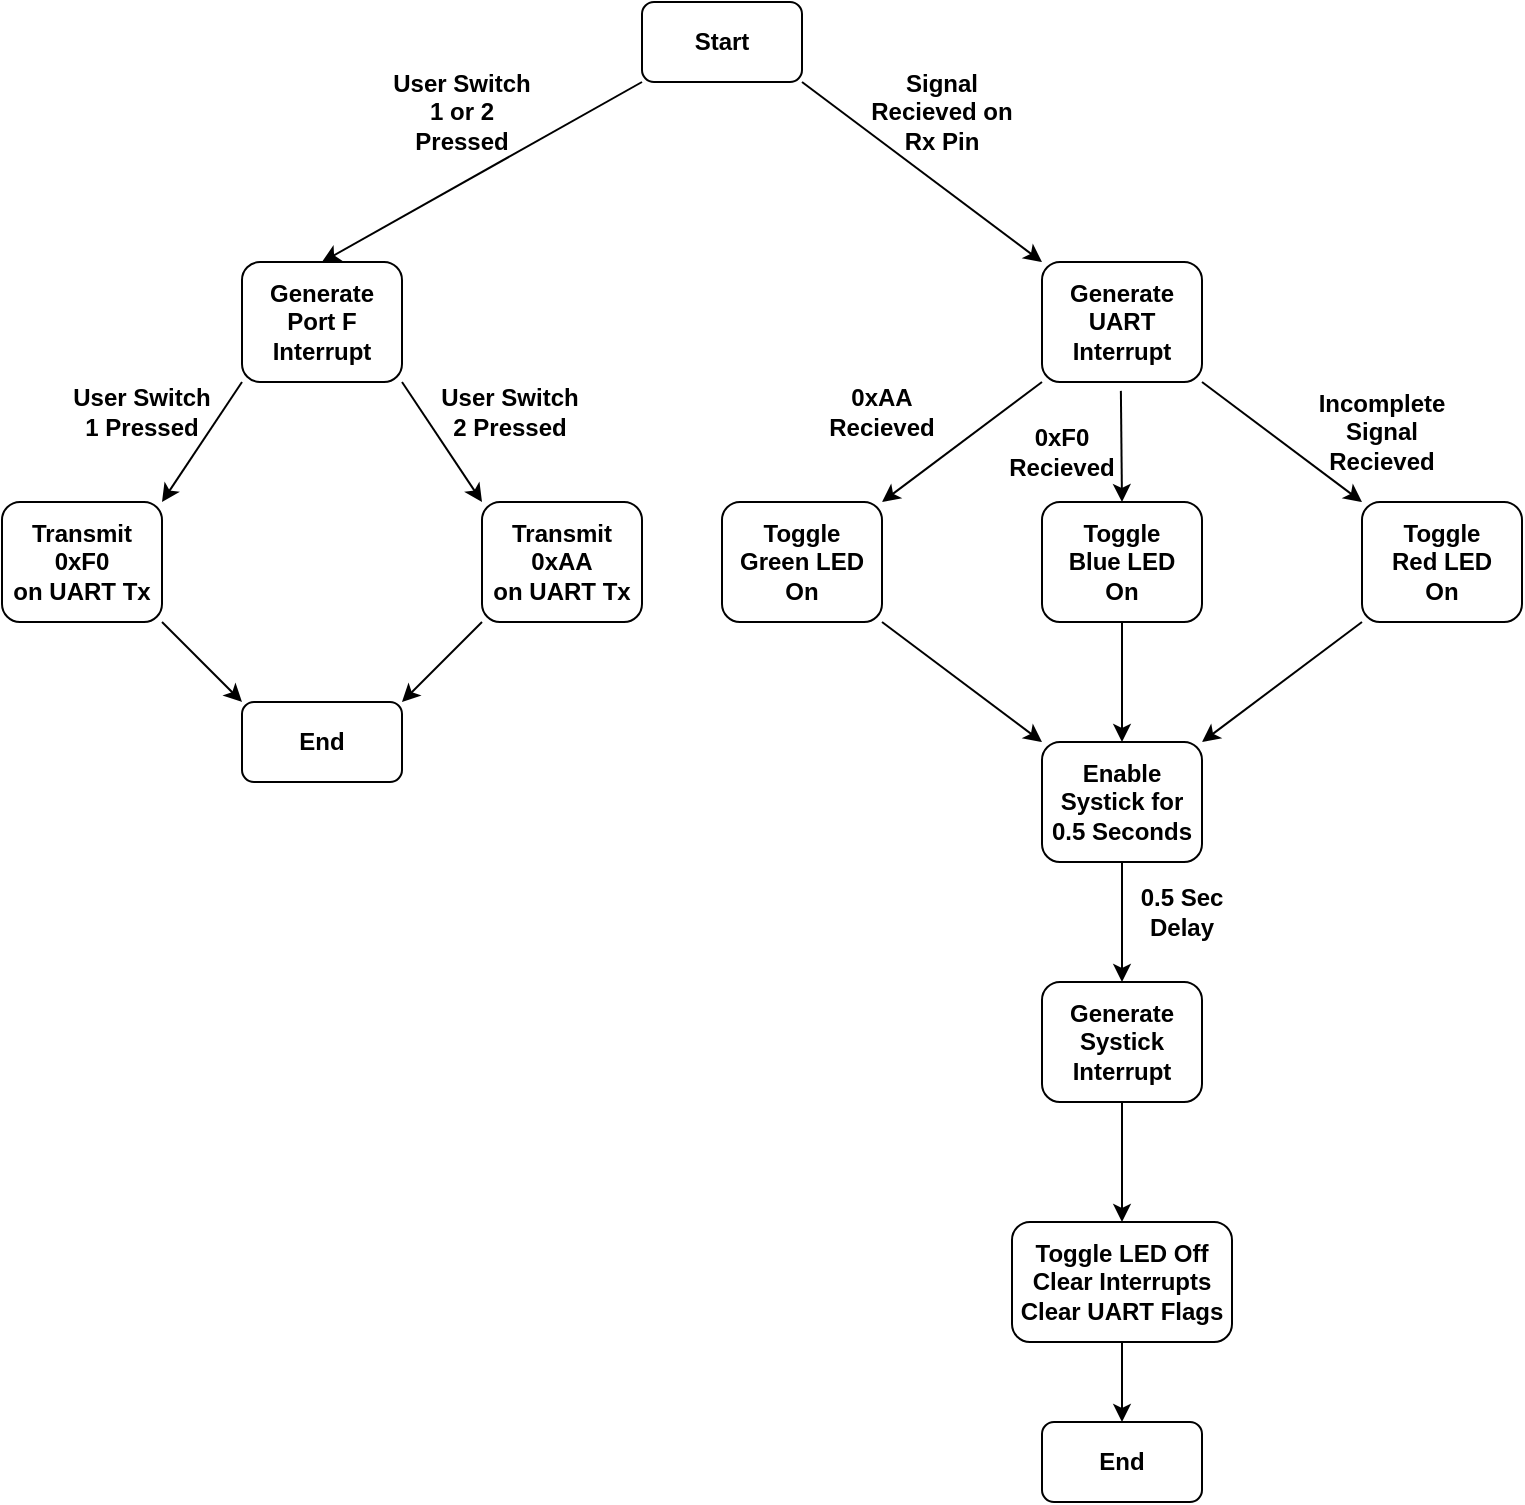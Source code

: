 <mxfile version="22.0.0" type="device">
  <diagram name="Page-1" id="6HZe9GUc9M1Z2Dn9TJjh">
    <mxGraphModel dx="1434" dy="823" grid="1" gridSize="10" guides="1" tooltips="1" connect="1" arrows="1" fold="1" page="1" pageScale="1" pageWidth="827" pageHeight="1169" math="0" shadow="0">
      <root>
        <mxCell id="0" />
        <mxCell id="1" parent="0" />
        <mxCell id="26Q8tdASBBlSuqGMHOL5-4" value="&lt;b&gt;Generate Port F Interrupt&lt;/b&gt;" style="rounded=1;whiteSpace=wrap;html=1;" parent="1" vertex="1">
          <mxGeometry x="160" y="960" width="80" height="60" as="geometry" />
        </mxCell>
        <mxCell id="26Q8tdASBBlSuqGMHOL5-6" value="&lt;b&gt;Transmit 0xF0&lt;br&gt;on UART Tx&lt;br&gt;&lt;/b&gt;" style="rounded=1;whiteSpace=wrap;html=1;" parent="1" vertex="1">
          <mxGeometry x="40" y="1080" width="80" height="60" as="geometry" />
        </mxCell>
        <mxCell id="26Q8tdASBBlSuqGMHOL5-9" value="" style="endArrow=classic;html=1;rounded=0;exitX=0;exitY=1;exitDx=0;exitDy=0;entryX=0.5;entryY=0;entryDx=0;entryDy=0;" parent="1" source="26Q8tdASBBlSuqGMHOL5-22" target="26Q8tdASBBlSuqGMHOL5-4" edge="1">
          <mxGeometry width="50" height="50" relative="1" as="geometry">
            <mxPoint x="200" y="880" as="sourcePoint" />
            <mxPoint x="200" y="960" as="targetPoint" />
          </mxGeometry>
        </mxCell>
        <mxCell id="26Q8tdASBBlSuqGMHOL5-10" value="&lt;b style=&quot;border-color: var(--border-color);&quot;&gt;User Switch 1 or 2 Pressed&lt;/b&gt;" style="text;html=1;strokeColor=none;fillColor=none;align=center;verticalAlign=middle;whiteSpace=wrap;rounded=0;" parent="1" vertex="1">
          <mxGeometry x="230" y="870" width="80" height="30" as="geometry" />
        </mxCell>
        <mxCell id="26Q8tdASBBlSuqGMHOL5-11" value="&lt;b style=&quot;border-color: var(--border-color);&quot;&gt;User Switch 1 Pressed&lt;/b&gt;" style="text;html=1;strokeColor=none;fillColor=none;align=center;verticalAlign=middle;whiteSpace=wrap;rounded=0;" parent="1" vertex="1">
          <mxGeometry x="70" y="1020" width="80" height="30" as="geometry" />
        </mxCell>
        <mxCell id="26Q8tdASBBlSuqGMHOL5-13" value="" style="endArrow=classic;html=1;rounded=0;exitX=0;exitY=1;exitDx=0;exitDy=0;entryX=1;entryY=0;entryDx=0;entryDy=0;" parent="1" source="26Q8tdASBBlSuqGMHOL5-4" target="26Q8tdASBBlSuqGMHOL5-6" edge="1">
          <mxGeometry width="50" height="50" relative="1" as="geometry">
            <mxPoint x="200" y="1090" as="sourcePoint" />
            <mxPoint x="200" y="1170" as="targetPoint" />
          </mxGeometry>
        </mxCell>
        <mxCell id="26Q8tdASBBlSuqGMHOL5-14" value="&lt;b&gt;Transmit 0xAA&lt;br&gt;on UART Tx&lt;br&gt;&lt;/b&gt;" style="rounded=1;whiteSpace=wrap;html=1;" parent="1" vertex="1">
          <mxGeometry x="280" y="1080" width="80" height="60" as="geometry" />
        </mxCell>
        <mxCell id="26Q8tdASBBlSuqGMHOL5-15" value="" style="endArrow=classic;html=1;rounded=0;exitX=1;exitY=1;exitDx=0;exitDy=0;entryX=0;entryY=0;entryDx=0;entryDy=0;" parent="1" source="26Q8tdASBBlSuqGMHOL5-4" target="26Q8tdASBBlSuqGMHOL5-14" edge="1">
          <mxGeometry width="50" height="50" relative="1" as="geometry">
            <mxPoint x="170" y="1030" as="sourcePoint" />
            <mxPoint x="130" y="1070" as="targetPoint" />
          </mxGeometry>
        </mxCell>
        <mxCell id="26Q8tdASBBlSuqGMHOL5-16" value="&lt;b style=&quot;border-color: var(--border-color);&quot;&gt;User Switch 2 Pressed&lt;/b&gt;" style="text;html=1;strokeColor=none;fillColor=none;align=center;verticalAlign=middle;whiteSpace=wrap;rounded=0;" parent="1" vertex="1">
          <mxGeometry x="254" y="1020" width="80" height="30" as="geometry" />
        </mxCell>
        <mxCell id="26Q8tdASBBlSuqGMHOL5-17" value="&lt;b&gt;End&lt;/b&gt;" style="rounded=1;whiteSpace=wrap;html=1;" parent="1" vertex="1">
          <mxGeometry x="160" y="1180" width="80" height="40" as="geometry" />
        </mxCell>
        <mxCell id="26Q8tdASBBlSuqGMHOL5-18" value="" style="endArrow=classic;html=1;rounded=0;exitX=1;exitY=1;exitDx=0;exitDy=0;entryX=0;entryY=0;entryDx=0;entryDy=0;" parent="1" source="26Q8tdASBBlSuqGMHOL5-6" target="26Q8tdASBBlSuqGMHOL5-17" edge="1">
          <mxGeometry width="50" height="50" relative="1" as="geometry">
            <mxPoint x="150" y="1140" as="sourcePoint" />
            <mxPoint x="110" y="1180" as="targetPoint" />
          </mxGeometry>
        </mxCell>
        <mxCell id="26Q8tdASBBlSuqGMHOL5-19" value="" style="endArrow=classic;html=1;rounded=0;exitX=0;exitY=1;exitDx=0;exitDy=0;entryX=1;entryY=0;entryDx=0;entryDy=0;" parent="1" source="26Q8tdASBBlSuqGMHOL5-14" target="26Q8tdASBBlSuqGMHOL5-17" edge="1">
          <mxGeometry width="50" height="50" relative="1" as="geometry">
            <mxPoint x="180" y="1060" as="sourcePoint" />
            <mxPoint x="140" y="1100" as="targetPoint" />
          </mxGeometry>
        </mxCell>
        <mxCell id="26Q8tdASBBlSuqGMHOL5-20" value="&lt;b&gt;Generate UART Interrupt&lt;/b&gt;" style="rounded=1;whiteSpace=wrap;html=1;" parent="1" vertex="1">
          <mxGeometry x="560" y="960" width="80" height="60" as="geometry" />
        </mxCell>
        <mxCell id="26Q8tdASBBlSuqGMHOL5-22" value="&lt;b&gt;Start&lt;/b&gt;" style="rounded=1;whiteSpace=wrap;html=1;" parent="1" vertex="1">
          <mxGeometry x="360" y="830" width="80" height="40" as="geometry" />
        </mxCell>
        <mxCell id="26Q8tdASBBlSuqGMHOL5-23" value="" style="endArrow=classic;html=1;rounded=0;exitX=1;exitY=1;exitDx=0;exitDy=0;entryX=0;entryY=0;entryDx=0;entryDy=0;" parent="1" source="26Q8tdASBBlSuqGMHOL5-22" target="26Q8tdASBBlSuqGMHOL5-20" edge="1">
          <mxGeometry width="50" height="50" relative="1" as="geometry">
            <mxPoint x="370" y="880" as="sourcePoint" />
            <mxPoint x="210" y="970" as="targetPoint" />
          </mxGeometry>
        </mxCell>
        <mxCell id="26Q8tdASBBlSuqGMHOL5-24" value="&lt;b style=&quot;border-color: var(--border-color);&quot;&gt;Signal Recieved on&lt;br&gt;Rx Pin&lt;br&gt;&lt;/b&gt;" style="text;html=1;strokeColor=none;fillColor=none;align=center;verticalAlign=middle;whiteSpace=wrap;rounded=0;" parent="1" vertex="1">
          <mxGeometry x="470" y="870" width="80" height="30" as="geometry" />
        </mxCell>
        <mxCell id="26Q8tdASBBlSuqGMHOL5-25" value="&lt;b&gt;Toggle&lt;br&gt;Green LED&lt;br&gt;On&lt;br&gt;&lt;/b&gt;" style="rounded=1;whiteSpace=wrap;html=1;" parent="1" vertex="1">
          <mxGeometry x="400" y="1080" width="80" height="60" as="geometry" />
        </mxCell>
        <mxCell id="26Q8tdASBBlSuqGMHOL5-26" value="&lt;b&gt;Toggle&lt;br&gt;Blue LED&lt;br&gt;On&lt;br&gt;&lt;/b&gt;" style="rounded=1;whiteSpace=wrap;html=1;" parent="1" vertex="1">
          <mxGeometry x="560" y="1080" width="80" height="60" as="geometry" />
        </mxCell>
        <mxCell id="26Q8tdASBBlSuqGMHOL5-27" value="&lt;b&gt;Toggle&lt;br&gt;Red LED&lt;br&gt;On&lt;br&gt;&lt;/b&gt;" style="rounded=1;whiteSpace=wrap;html=1;" parent="1" vertex="1">
          <mxGeometry x="720" y="1080" width="80" height="60" as="geometry" />
        </mxCell>
        <mxCell id="26Q8tdASBBlSuqGMHOL5-28" value="" style="endArrow=classic;html=1;rounded=0;exitX=0;exitY=1;exitDx=0;exitDy=0;entryX=1;entryY=0;entryDx=0;entryDy=0;" parent="1" source="26Q8tdASBBlSuqGMHOL5-20" target="26Q8tdASBBlSuqGMHOL5-25" edge="1">
          <mxGeometry width="50" height="50" relative="1" as="geometry">
            <mxPoint x="490" y="1000" as="sourcePoint" />
            <mxPoint x="530" y="1040" as="targetPoint" />
          </mxGeometry>
        </mxCell>
        <mxCell id="26Q8tdASBBlSuqGMHOL5-29" value="" style="endArrow=classic;html=1;rounded=0;exitX=0.493;exitY=1.074;exitDx=0;exitDy=0;entryX=0.5;entryY=0;entryDx=0;entryDy=0;exitPerimeter=0;" parent="1" source="26Q8tdASBBlSuqGMHOL5-20" target="26Q8tdASBBlSuqGMHOL5-26" edge="1">
          <mxGeometry width="50" height="50" relative="1" as="geometry">
            <mxPoint x="600" y="1040" as="sourcePoint" />
            <mxPoint x="640" y="1080" as="targetPoint" />
          </mxGeometry>
        </mxCell>
        <mxCell id="26Q8tdASBBlSuqGMHOL5-30" value="" style="endArrow=classic;html=1;rounded=0;exitX=1;exitY=1;exitDx=0;exitDy=0;entryX=0;entryY=0;entryDx=0;entryDy=0;" parent="1" source="26Q8tdASBBlSuqGMHOL5-20" target="26Q8tdASBBlSuqGMHOL5-27" edge="1">
          <mxGeometry width="50" height="50" relative="1" as="geometry">
            <mxPoint x="650" y="1020" as="sourcePoint" />
            <mxPoint x="690" y="1060" as="targetPoint" />
          </mxGeometry>
        </mxCell>
        <mxCell id="26Q8tdASBBlSuqGMHOL5-31" value="&lt;b style=&quot;border-color: var(--border-color);&quot;&gt;0xAA&lt;br&gt;Recieved&lt;br&gt;&lt;/b&gt;" style="text;html=1;strokeColor=none;fillColor=none;align=center;verticalAlign=middle;whiteSpace=wrap;rounded=0;" parent="1" vertex="1">
          <mxGeometry x="440" y="1020" width="80" height="30" as="geometry" />
        </mxCell>
        <mxCell id="26Q8tdASBBlSuqGMHOL5-32" value="&lt;b style=&quot;border-color: var(--border-color);&quot;&gt;0xF0&lt;br&gt;Recieved&lt;br&gt;&lt;/b&gt;" style="text;html=1;strokeColor=none;fillColor=none;align=center;verticalAlign=middle;whiteSpace=wrap;rounded=0;" parent="1" vertex="1">
          <mxGeometry x="530" y="1040" width="80" height="30" as="geometry" />
        </mxCell>
        <mxCell id="26Q8tdASBBlSuqGMHOL5-33" value="&lt;b style=&quot;border-color: var(--border-color);&quot;&gt;Incomplete Signal Recieved&lt;br&gt;&lt;/b&gt;" style="text;html=1;strokeColor=none;fillColor=none;align=center;verticalAlign=middle;whiteSpace=wrap;rounded=0;" parent="1" vertex="1">
          <mxGeometry x="690" y="1030" width="80" height="30" as="geometry" />
        </mxCell>
        <mxCell id="26Q8tdASBBlSuqGMHOL5-34" value="&lt;b&gt;Enable&lt;br&gt;Systick for 0.5 Seconds&lt;br&gt;&lt;/b&gt;" style="rounded=1;whiteSpace=wrap;html=1;" parent="1" vertex="1">
          <mxGeometry x="560" y="1200" width="80" height="60" as="geometry" />
        </mxCell>
        <mxCell id="26Q8tdASBBlSuqGMHOL5-35" value="" style="endArrow=classic;html=1;rounded=0;exitX=1;exitY=1;exitDx=0;exitDy=0;entryX=0;entryY=0;entryDx=0;entryDy=0;" parent="1" source="26Q8tdASBBlSuqGMHOL5-25" target="26Q8tdASBBlSuqGMHOL5-34" edge="1">
          <mxGeometry width="50" height="50" relative="1" as="geometry">
            <mxPoint x="570" y="1030" as="sourcePoint" />
            <mxPoint x="490" y="1090" as="targetPoint" />
          </mxGeometry>
        </mxCell>
        <mxCell id="26Q8tdASBBlSuqGMHOL5-36" value="" style="endArrow=classic;html=1;rounded=0;exitX=0.5;exitY=1;exitDx=0;exitDy=0;entryX=0.5;entryY=0;entryDx=0;entryDy=0;" parent="1" source="26Q8tdASBBlSuqGMHOL5-26" target="26Q8tdASBBlSuqGMHOL5-34" edge="1">
          <mxGeometry width="50" height="50" relative="1" as="geometry">
            <mxPoint x="640" y="1160" as="sourcePoint" />
            <mxPoint x="641" y="1216" as="targetPoint" />
          </mxGeometry>
        </mxCell>
        <mxCell id="26Q8tdASBBlSuqGMHOL5-37" value="" style="endArrow=classic;html=1;rounded=0;entryX=1;entryY=0;entryDx=0;entryDy=0;exitX=0;exitY=1;exitDx=0;exitDy=0;" parent="1" source="26Q8tdASBBlSuqGMHOL5-27" target="26Q8tdASBBlSuqGMHOL5-34" edge="1">
          <mxGeometry width="50" height="50" relative="1" as="geometry">
            <mxPoint x="710" y="1140" as="sourcePoint" />
            <mxPoint x="620" y="1100" as="targetPoint" />
          </mxGeometry>
        </mxCell>
        <mxCell id="26Q8tdASBBlSuqGMHOL5-38" value="&lt;b&gt;Generate&lt;br&gt;Systick Interrupt&lt;br&gt;&lt;/b&gt;" style="rounded=1;whiteSpace=wrap;html=1;" parent="1" vertex="1">
          <mxGeometry x="560" y="1320" width="80" height="60" as="geometry" />
        </mxCell>
        <mxCell id="26Q8tdASBBlSuqGMHOL5-39" value="" style="endArrow=classic;html=1;rounded=0;exitX=0.5;exitY=1;exitDx=0;exitDy=0;entryX=0.5;entryY=0;entryDx=0;entryDy=0;" parent="1" source="26Q8tdASBBlSuqGMHOL5-34" target="26Q8tdASBBlSuqGMHOL5-38" edge="1">
          <mxGeometry width="50" height="50" relative="1" as="geometry">
            <mxPoint x="700" y="1310" as="sourcePoint" />
            <mxPoint x="600" y="1310" as="targetPoint" />
          </mxGeometry>
        </mxCell>
        <mxCell id="26Q8tdASBBlSuqGMHOL5-40" value="&lt;b style=&quot;border-color: var(--border-color);&quot;&gt;0.5 Sec&lt;br&gt;Delay&lt;br&gt;&lt;/b&gt;" style="text;html=1;strokeColor=none;fillColor=none;align=center;verticalAlign=middle;whiteSpace=wrap;rounded=0;" parent="1" vertex="1">
          <mxGeometry x="590" y="1270" width="80" height="30" as="geometry" />
        </mxCell>
        <mxCell id="26Q8tdASBBlSuqGMHOL5-41" value="&lt;b&gt;Toggle LED Off&lt;br&gt;Clear Interrupts&lt;br&gt;Clear UART Flags&lt;br&gt;&lt;/b&gt;" style="rounded=1;whiteSpace=wrap;html=1;" parent="1" vertex="1">
          <mxGeometry x="545" y="1440" width="110" height="60" as="geometry" />
        </mxCell>
        <mxCell id="26Q8tdASBBlSuqGMHOL5-43" value="" style="endArrow=classic;html=1;rounded=0;entryX=0.5;entryY=0;entryDx=0;entryDy=0;exitX=0.5;exitY=1;exitDx=0;exitDy=0;" parent="1" source="26Q8tdASBBlSuqGMHOL5-38" target="26Q8tdASBBlSuqGMHOL5-41" edge="1">
          <mxGeometry width="50" height="50" relative="1" as="geometry">
            <mxPoint x="730" y="1330" as="sourcePoint" />
            <mxPoint x="650" y="1390" as="targetPoint" />
          </mxGeometry>
        </mxCell>
        <mxCell id="26Q8tdASBBlSuqGMHOL5-44" value="&lt;b&gt;End&lt;/b&gt;" style="rounded=1;whiteSpace=wrap;html=1;" parent="1" vertex="1">
          <mxGeometry x="560" y="1540" width="80" height="40" as="geometry" />
        </mxCell>
        <mxCell id="26Q8tdASBBlSuqGMHOL5-45" value="" style="endArrow=classic;html=1;rounded=0;entryX=0.5;entryY=0;entryDx=0;entryDy=0;exitX=0.5;exitY=1;exitDx=0;exitDy=0;" parent="1" source="26Q8tdASBBlSuqGMHOL5-41" target="26Q8tdASBBlSuqGMHOL5-44" edge="1">
          <mxGeometry width="50" height="50" relative="1" as="geometry">
            <mxPoint x="740" y="1470" as="sourcePoint" />
            <mxPoint x="740" y="1530" as="targetPoint" />
          </mxGeometry>
        </mxCell>
      </root>
    </mxGraphModel>
  </diagram>
</mxfile>
